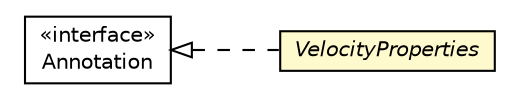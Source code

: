 #!/usr/local/bin/dot
#
# Class diagram 
# Generated by UMLGraph version R5_6-24-gf6e263 (http://www.umlgraph.org/)
#

digraph G {
	edge [fontname="Helvetica",fontsize=10,labelfontname="Helvetica",labelfontsize=10];
	node [fontname="Helvetica",fontsize=10,shape=plaintext];
	nodesep=0.25;
	ranksep=0.5;
	rankdir=LR;
	// com.gwtplatform.mvp.rebind.velocity.VelocityProperties
	c399175 [label=<<table title="com.gwtplatform.mvp.rebind.velocity.VelocityProperties" border="0" cellborder="1" cellspacing="0" cellpadding="2" port="p" bgcolor="lemonChiffon" href="./VelocityProperties.html">
		<tr><td><table border="0" cellspacing="0" cellpadding="1">
<tr><td align="center" balign="center"><font face="Helvetica-Oblique"> VelocityProperties </font></td></tr>
		</table></td></tr>
		</table>>, URL="./VelocityProperties.html", fontname="Helvetica", fontcolor="black", fontsize=10.0];
	//com.gwtplatform.mvp.rebind.velocity.VelocityProperties implements java.lang.annotation.Annotation
	c399517:p -> c399175:p [dir=back,arrowtail=empty,style=dashed];
	// java.lang.annotation.Annotation
	c399517 [label=<<table title="java.lang.annotation.Annotation" border="0" cellborder="1" cellspacing="0" cellpadding="2" port="p" href="http://download.oracle.com/javase/6/docs/api/java/lang/annotation/Annotation.html">
		<tr><td><table border="0" cellspacing="0" cellpadding="1">
<tr><td align="center" balign="center"> &#171;interface&#187; </td></tr>
<tr><td align="center" balign="center"> Annotation </td></tr>
		</table></td></tr>
		</table>>, URL="http://download.oracle.com/javase/6/docs/api/java/lang/annotation/Annotation.html", fontname="Helvetica", fontcolor="black", fontsize=10.0];
}

